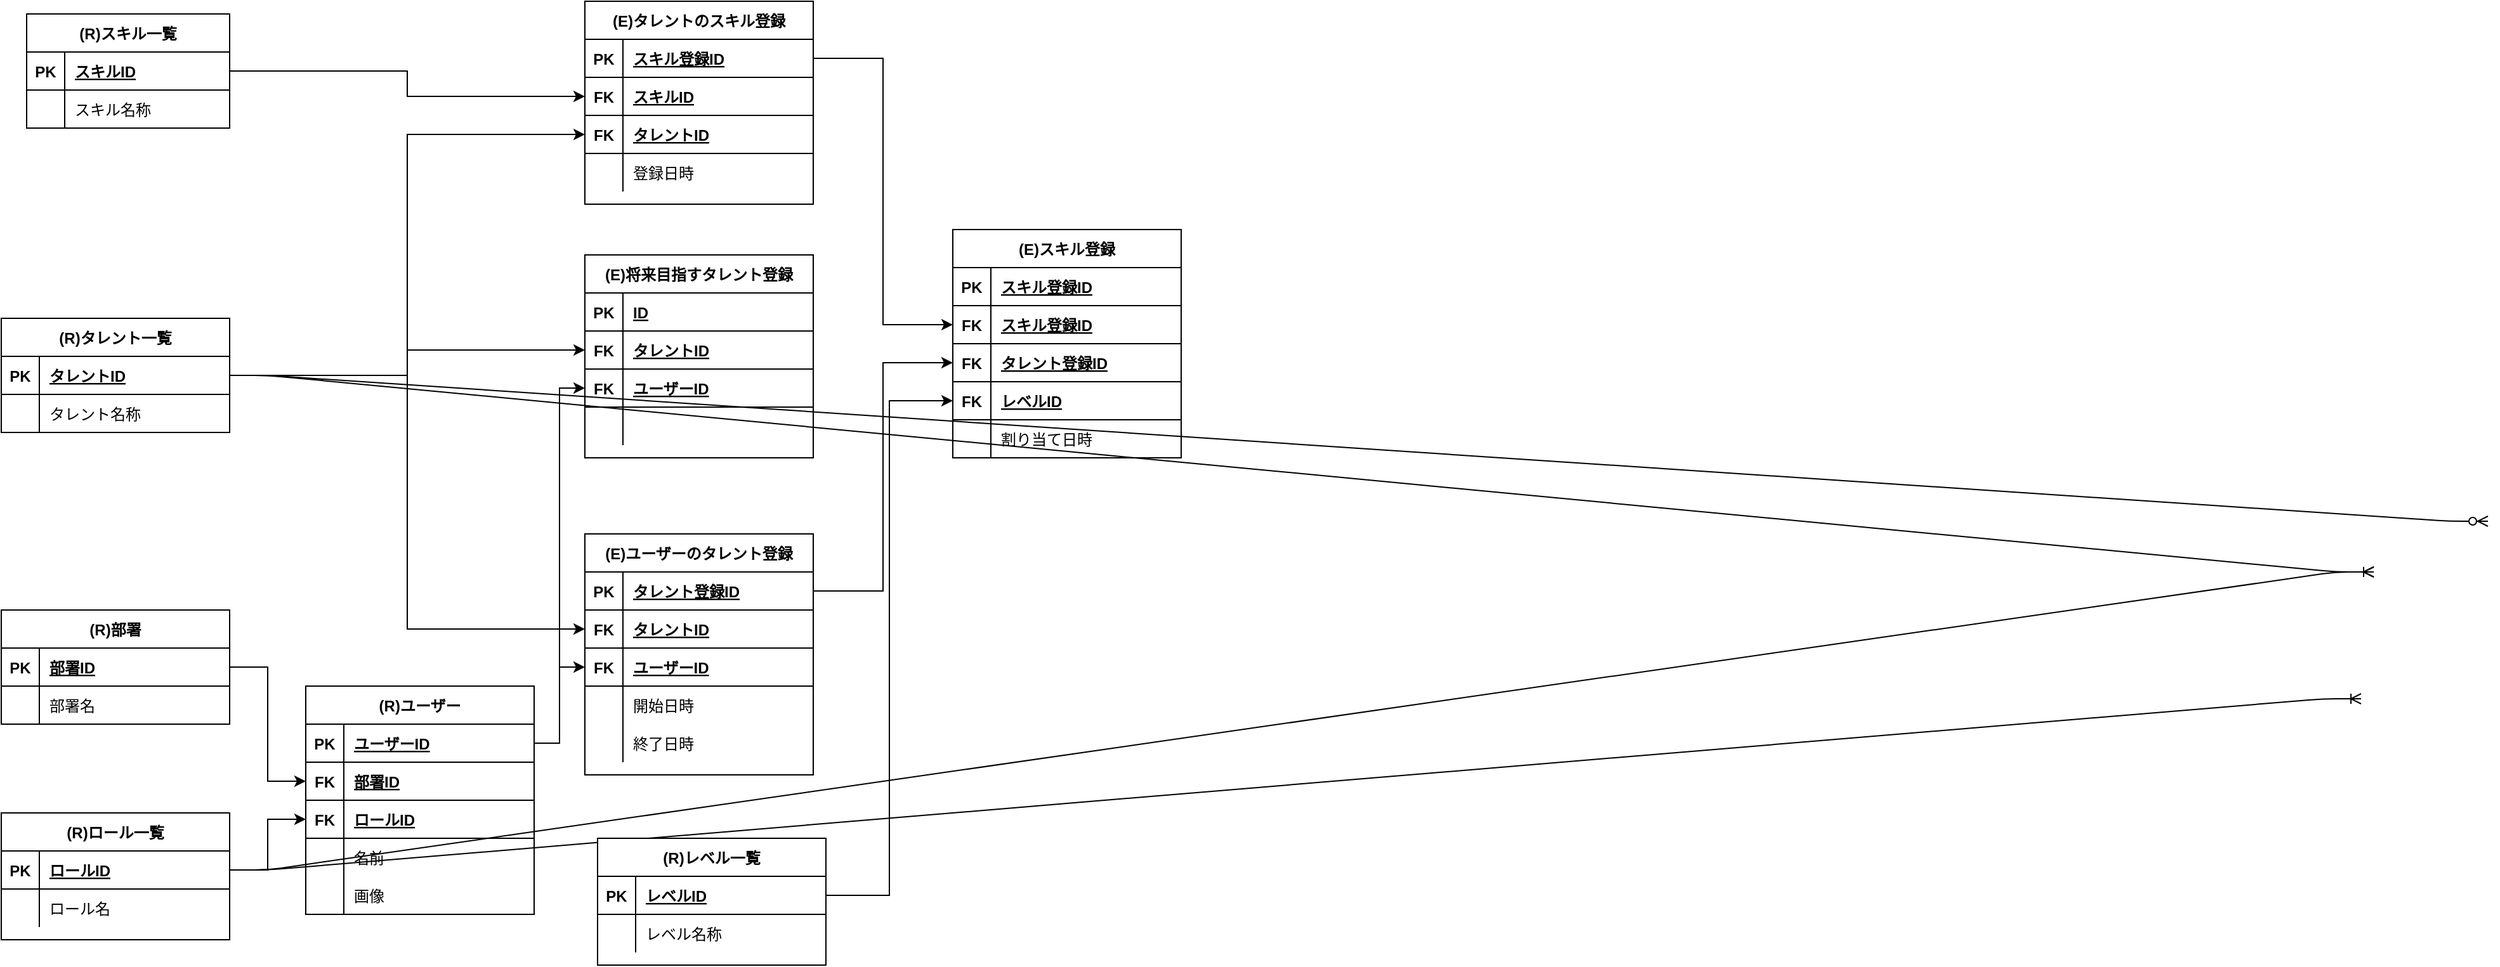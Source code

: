<mxfile version="13.7.9" type="github">
  <diagram id="JPElbBWOqCpzy2jqANNV" name="Page-1">
    <mxGraphModel dx="2701" dy="1485" grid="1" gridSize="10" guides="1" tooltips="1" connect="1" arrows="1" fold="1" page="1" pageScale="1" pageWidth="827" pageHeight="1169" math="0" shadow="0">
      <root>
        <mxCell id="0" />
        <mxCell id="1" parent="0" />
        <mxCell id="53TkpjcJYswqjHcz694U-88" value="" style="edgeStyle=entityRelationEdgeStyle;fontSize=12;html=1;endArrow=ERzeroToMany;endFill=1;exitX=1;exitY=0.5;exitDx=0;exitDy=0;entryX=0;entryY=0.5;entryDx=0;entryDy=0;" edge="1" parent="1" source="53TkpjcJYswqjHcz694U-28" target="53TkpjcJYswqjHcz694U-18">
          <mxGeometry width="100" height="100" relative="1" as="geometry">
            <mxPoint x="100" y="780" as="sourcePoint" />
            <mxPoint x="460" y="540" as="targetPoint" />
          </mxGeometry>
        </mxCell>
        <mxCell id="53TkpjcJYswqjHcz694U-90" value="" style="edgeStyle=entityRelationEdgeStyle;fontSize=12;html=1;endArrow=ERoneToMany;exitX=1;exitY=0.5;exitDx=0;exitDy=0;entryX=0;entryY=0.5;entryDx=0;entryDy=0;" edge="1" parent="1" source="53TkpjcJYswqjHcz694U-67" target="53TkpjcJYswqjHcz694U-21">
          <mxGeometry width="100" height="100" relative="1" as="geometry">
            <mxPoint x="260" y="780" as="sourcePoint" />
            <mxPoint x="360" y="680" as="targetPoint" />
          </mxGeometry>
        </mxCell>
        <mxCell id="53TkpjcJYswqjHcz694U-164" value="" style="edgeStyle=entityRelationEdgeStyle;fontSize=12;html=1;endArrow=ERoneToMany;exitX=1;exitY=0.5;exitDx=0;exitDy=0;entryX=0;entryY=0.5;entryDx=0;entryDy=0;" edge="1" parent="1" source="53TkpjcJYswqjHcz694U-28" target="53TkpjcJYswqjHcz694U-151">
          <mxGeometry width="100" height="100" relative="1" as="geometry">
            <mxPoint x="270" y="680" as="sourcePoint" />
            <mxPoint x="370" y="580" as="targetPoint" />
          </mxGeometry>
        </mxCell>
        <mxCell id="53TkpjcJYswqjHcz694U-169" value="" style="edgeStyle=entityRelationEdgeStyle;fontSize=12;html=1;endArrow=ERoneToMany;exitX=1;exitY=0.5;exitDx=0;exitDy=0;entryX=0;entryY=0.5;entryDx=0;entryDy=0;" edge="1" parent="1" source="53TkpjcJYswqjHcz694U-67" target="53TkpjcJYswqjHcz694U-157">
          <mxGeometry width="100" height="100" relative="1" as="geometry">
            <mxPoint x="270" y="680" as="sourcePoint" />
            <mxPoint x="370" y="580" as="targetPoint" />
          </mxGeometry>
        </mxCell>
        <mxCell id="53TkpjcJYswqjHcz694U-270" style="edgeStyle=orthogonalEdgeStyle;rounded=0;orthogonalLoop=1;jettySize=auto;html=1;exitX=1;exitY=0.5;exitDx=0;exitDy=0;entryX=0;entryY=0.5;entryDx=0;entryDy=0;" edge="1" parent="1" source="53TkpjcJYswqjHcz694U-108" target="53TkpjcJYswqjHcz694U-196">
          <mxGeometry relative="1" as="geometry" />
        </mxCell>
        <mxCell id="53TkpjcJYswqjHcz694U-271" style="edgeStyle=orthogonalEdgeStyle;rounded=0;orthogonalLoop=1;jettySize=auto;html=1;exitX=1;exitY=0.5;exitDx=0;exitDy=0;entryX=0;entryY=0.5;entryDx=0;entryDy=0;" edge="1" parent="1" source="53TkpjcJYswqjHcz694U-67" target="53TkpjcJYswqjHcz694U-267">
          <mxGeometry relative="1" as="geometry" />
        </mxCell>
        <mxCell id="53TkpjcJYswqjHcz694U-291" style="edgeStyle=orthogonalEdgeStyle;rounded=0;orthogonalLoop=1;jettySize=auto;html=1;exitX=1;exitY=0.5;exitDx=0;exitDy=0;entryX=0;entryY=0.5;entryDx=0;entryDy=0;" edge="1" parent="1" source="53TkpjcJYswqjHcz694U-28" target="53TkpjcJYswqjHcz694U-285">
          <mxGeometry relative="1" as="geometry" />
        </mxCell>
        <mxCell id="53TkpjcJYswqjHcz694U-293" style="edgeStyle=orthogonalEdgeStyle;rounded=0;orthogonalLoop=1;jettySize=auto;html=1;exitX=1;exitY=0.5;exitDx=0;exitDy=0;entryX=0;entryY=0.5;entryDx=0;entryDy=0;" edge="1" parent="1" source="53TkpjcJYswqjHcz694U-15" target="53TkpjcJYswqjHcz694U-288">
          <mxGeometry relative="1" as="geometry" />
        </mxCell>
        <mxCell id="53TkpjcJYswqjHcz694U-294" style="edgeStyle=orthogonalEdgeStyle;rounded=0;orthogonalLoop=1;jettySize=auto;html=1;exitX=1;exitY=0.5;exitDx=0;exitDy=0;entryX=0;entryY=0.5;entryDx=0;entryDy=0;" edge="1" parent="1" source="53TkpjcJYswqjHcz694U-273" target="53TkpjcJYswqjHcz694U-262">
          <mxGeometry relative="1" as="geometry" />
        </mxCell>
        <mxCell id="53TkpjcJYswqjHcz694U-315" style="edgeStyle=orthogonalEdgeStyle;rounded=0;orthogonalLoop=1;jettySize=auto;html=1;exitX=1;exitY=0.5;exitDx=0;exitDy=0;" edge="1" parent="1" source="53TkpjcJYswqjHcz694U-41" target="53TkpjcJYswqjHcz694U-309">
          <mxGeometry relative="1" as="geometry" />
        </mxCell>
        <mxCell id="53TkpjcJYswqjHcz694U-316" style="edgeStyle=orthogonalEdgeStyle;rounded=0;orthogonalLoop=1;jettySize=auto;html=1;exitX=1;exitY=0.5;exitDx=0;exitDy=0;entryX=0;entryY=0.5;entryDx=0;entryDy=0;" edge="1" parent="1" source="53TkpjcJYswqjHcz694U-28" target="53TkpjcJYswqjHcz694U-312">
          <mxGeometry relative="1" as="geometry" />
        </mxCell>
        <mxCell id="53TkpjcJYswqjHcz694U-317" style="edgeStyle=orthogonalEdgeStyle;rounded=0;orthogonalLoop=1;jettySize=auto;html=1;exitX=1;exitY=0.5;exitDx=0;exitDy=0;entryX=0;entryY=0.5;entryDx=0;entryDy=0;" edge="1" parent="1" source="53TkpjcJYswqjHcz694U-297" target="53TkpjcJYswqjHcz694U-259">
          <mxGeometry relative="1" as="geometry" />
        </mxCell>
        <mxCell id="53TkpjcJYswqjHcz694U-321" style="edgeStyle=orthogonalEdgeStyle;rounded=0;orthogonalLoop=1;jettySize=auto;html=1;exitX=1;exitY=0.5;exitDx=0;exitDy=0;entryX=0;entryY=0.5;entryDx=0;entryDy=0;" edge="1" parent="1" source="53TkpjcJYswqjHcz694U-94" target="53TkpjcJYswqjHcz694U-318">
          <mxGeometry relative="1" as="geometry" />
        </mxCell>
        <mxCell id="53TkpjcJYswqjHcz694U-325" style="edgeStyle=orthogonalEdgeStyle;rounded=0;orthogonalLoop=1;jettySize=auto;html=1;exitX=1;exitY=0.5;exitDx=0;exitDy=0;entryX=0;entryY=0.5;entryDx=0;entryDy=0;" edge="1" parent="1" source="53TkpjcJYswqjHcz694U-28" target="53TkpjcJYswqjHcz694U-148">
          <mxGeometry relative="1" as="geometry" />
        </mxCell>
        <mxCell id="53TkpjcJYswqjHcz694U-326" style="edgeStyle=orthogonalEdgeStyle;rounded=0;orthogonalLoop=1;jettySize=auto;html=1;exitX=1;exitY=0.5;exitDx=0;exitDy=0;" edge="1" parent="1" source="53TkpjcJYswqjHcz694U-15" target="53TkpjcJYswqjHcz694U-322">
          <mxGeometry relative="1" as="geometry" />
        </mxCell>
        <mxCell id="53TkpjcJYswqjHcz694U-107" value="(R)部署" style="shape=table;startSize=30;container=1;collapsible=1;childLayout=tableLayout;fixedRows=1;rowLines=0;fontStyle=1;align=center;resizeLast=1;" vertex="1" parent="1">
          <mxGeometry x="-1500" y="610" width="180" height="90" as="geometry" />
        </mxCell>
        <mxCell id="53TkpjcJYswqjHcz694U-108" value="" style="shape=partialRectangle;collapsible=0;dropTarget=0;pointerEvents=0;fillColor=none;top=0;left=0;bottom=1;right=0;points=[[0,0.5],[1,0.5]];portConstraint=eastwest;" vertex="1" parent="53TkpjcJYswqjHcz694U-107">
          <mxGeometry y="30" width="180" height="30" as="geometry" />
        </mxCell>
        <mxCell id="53TkpjcJYswqjHcz694U-109" value="PK" style="shape=partialRectangle;connectable=0;fillColor=none;top=0;left=0;bottom=0;right=0;fontStyle=1;overflow=hidden;" vertex="1" parent="53TkpjcJYswqjHcz694U-108">
          <mxGeometry width="30" height="30" as="geometry" />
        </mxCell>
        <mxCell id="53TkpjcJYswqjHcz694U-110" value="部署ID" style="shape=partialRectangle;connectable=0;fillColor=none;top=0;left=0;bottom=0;right=0;align=left;spacingLeft=6;fontStyle=5;overflow=hidden;" vertex="1" parent="53TkpjcJYswqjHcz694U-108">
          <mxGeometry x="30" width="150" height="30" as="geometry" />
        </mxCell>
        <mxCell id="53TkpjcJYswqjHcz694U-111" value="" style="shape=partialRectangle;collapsible=0;dropTarget=0;pointerEvents=0;fillColor=none;top=0;left=0;bottom=0;right=0;points=[[0,0.5],[1,0.5]];portConstraint=eastwest;" vertex="1" parent="53TkpjcJYswqjHcz694U-107">
          <mxGeometry y="60" width="180" height="30" as="geometry" />
        </mxCell>
        <mxCell id="53TkpjcJYswqjHcz694U-112" value="" style="shape=partialRectangle;connectable=0;fillColor=none;top=0;left=0;bottom=0;right=0;editable=1;overflow=hidden;" vertex="1" parent="53TkpjcJYswqjHcz694U-111">
          <mxGeometry width="30" height="30" as="geometry" />
        </mxCell>
        <mxCell id="53TkpjcJYswqjHcz694U-113" value="部署名" style="shape=partialRectangle;connectable=0;fillColor=none;top=0;left=0;bottom=0;right=0;align=left;spacingLeft=6;overflow=hidden;" vertex="1" parent="53TkpjcJYswqjHcz694U-111">
          <mxGeometry x="30" width="150" height="30" as="geometry" />
        </mxCell>
        <mxCell id="53TkpjcJYswqjHcz694U-66" value="(R)ロール一覧" style="shape=table;startSize=30;container=1;collapsible=1;childLayout=tableLayout;fixedRows=1;rowLines=0;fontStyle=1;align=center;resizeLast=1;" vertex="1" parent="1">
          <mxGeometry x="-1500" y="770" width="180" height="100" as="geometry" />
        </mxCell>
        <mxCell id="53TkpjcJYswqjHcz694U-67" value="" style="shape=partialRectangle;collapsible=0;dropTarget=0;pointerEvents=0;fillColor=none;top=0;left=0;bottom=1;right=0;points=[[0,0.5],[1,0.5]];portConstraint=eastwest;" vertex="1" parent="53TkpjcJYswqjHcz694U-66">
          <mxGeometry y="30" width="180" height="30" as="geometry" />
        </mxCell>
        <mxCell id="53TkpjcJYswqjHcz694U-68" value="PK" style="shape=partialRectangle;connectable=0;fillColor=none;top=0;left=0;bottom=0;right=0;fontStyle=1;overflow=hidden;" vertex="1" parent="53TkpjcJYswqjHcz694U-67">
          <mxGeometry width="30" height="30" as="geometry" />
        </mxCell>
        <mxCell id="53TkpjcJYswqjHcz694U-69" value="ロールID" style="shape=partialRectangle;connectable=0;fillColor=none;top=0;left=0;bottom=0;right=0;align=left;spacingLeft=6;fontStyle=5;overflow=hidden;" vertex="1" parent="53TkpjcJYswqjHcz694U-67">
          <mxGeometry x="30" width="150" height="30" as="geometry" />
        </mxCell>
        <mxCell id="53TkpjcJYswqjHcz694U-70" value="" style="shape=partialRectangle;collapsible=0;dropTarget=0;pointerEvents=0;fillColor=none;top=0;left=0;bottom=0;right=0;points=[[0,0.5],[1,0.5]];portConstraint=eastwest;" vertex="1" parent="53TkpjcJYswqjHcz694U-66">
          <mxGeometry y="60" width="180" height="30" as="geometry" />
        </mxCell>
        <mxCell id="53TkpjcJYswqjHcz694U-71" value="" style="shape=partialRectangle;connectable=0;fillColor=none;top=0;left=0;bottom=0;right=0;editable=1;overflow=hidden;" vertex="1" parent="53TkpjcJYswqjHcz694U-70">
          <mxGeometry width="30" height="30" as="geometry" />
        </mxCell>
        <mxCell id="53TkpjcJYswqjHcz694U-72" value="ロール名" style="shape=partialRectangle;connectable=0;fillColor=none;top=0;left=0;bottom=0;right=0;align=left;spacingLeft=6;overflow=hidden;" vertex="1" parent="53TkpjcJYswqjHcz694U-70">
          <mxGeometry x="30" width="150" height="30" as="geometry" />
        </mxCell>
        <mxCell id="53TkpjcJYswqjHcz694U-14" value="(R)ユーザー" style="shape=table;startSize=30;container=1;collapsible=1;childLayout=tableLayout;fixedRows=1;rowLines=0;fontStyle=1;align=center;resizeLast=1;" vertex="1" parent="1">
          <mxGeometry x="-1260" y="670" width="180" height="180" as="geometry">
            <mxRectangle x="250" y="590" width="60" height="30" as="alternateBounds" />
          </mxGeometry>
        </mxCell>
        <mxCell id="53TkpjcJYswqjHcz694U-15" value="" style="shape=partialRectangle;collapsible=0;dropTarget=0;pointerEvents=0;fillColor=none;top=0;left=0;bottom=1;right=0;points=[[0,0.5],[1,0.5]];portConstraint=eastwest;" vertex="1" parent="53TkpjcJYswqjHcz694U-14">
          <mxGeometry y="30" width="180" height="30" as="geometry" />
        </mxCell>
        <mxCell id="53TkpjcJYswqjHcz694U-16" value="PK" style="shape=partialRectangle;connectable=0;fillColor=none;top=0;left=0;bottom=0;right=0;fontStyle=1;overflow=hidden;" vertex="1" parent="53TkpjcJYswqjHcz694U-15">
          <mxGeometry width="30" height="30" as="geometry" />
        </mxCell>
        <mxCell id="53TkpjcJYswqjHcz694U-17" value="ユーザーID" style="shape=partialRectangle;connectable=0;fillColor=none;top=0;left=0;bottom=0;right=0;align=left;spacingLeft=6;fontStyle=5;overflow=hidden;" vertex="1" parent="53TkpjcJYswqjHcz694U-15">
          <mxGeometry x="30" width="150" height="30" as="geometry" />
        </mxCell>
        <mxCell id="53TkpjcJYswqjHcz694U-196" value="" style="shape=partialRectangle;collapsible=0;dropTarget=0;pointerEvents=0;fillColor=none;top=0;left=0;bottom=1;right=0;points=[[0,0.5],[1,0.5]];portConstraint=eastwest;" vertex="1" parent="53TkpjcJYswqjHcz694U-14">
          <mxGeometry y="60" width="180" height="30" as="geometry" />
        </mxCell>
        <mxCell id="53TkpjcJYswqjHcz694U-197" value="FK" style="shape=partialRectangle;connectable=0;fillColor=none;top=0;left=0;bottom=0;right=0;fontStyle=1;overflow=hidden;" vertex="1" parent="53TkpjcJYswqjHcz694U-196">
          <mxGeometry width="30" height="30" as="geometry" />
        </mxCell>
        <mxCell id="53TkpjcJYswqjHcz694U-198" value="部署ID" style="shape=partialRectangle;connectable=0;fillColor=none;top=0;left=0;bottom=0;right=0;align=left;spacingLeft=6;fontStyle=5;overflow=hidden;" vertex="1" parent="53TkpjcJYswqjHcz694U-196">
          <mxGeometry x="30" width="150" height="30" as="geometry" />
        </mxCell>
        <mxCell id="53TkpjcJYswqjHcz694U-267" value="" style="shape=partialRectangle;collapsible=0;dropTarget=0;pointerEvents=0;fillColor=none;top=0;left=0;bottom=1;right=0;points=[[0,0.5],[1,0.5]];portConstraint=eastwest;" vertex="1" parent="53TkpjcJYswqjHcz694U-14">
          <mxGeometry y="90" width="180" height="30" as="geometry" />
        </mxCell>
        <mxCell id="53TkpjcJYswqjHcz694U-268" value="FK" style="shape=partialRectangle;connectable=0;fillColor=none;top=0;left=0;bottom=0;right=0;fontStyle=1;overflow=hidden;" vertex="1" parent="53TkpjcJYswqjHcz694U-267">
          <mxGeometry width="30" height="30" as="geometry" />
        </mxCell>
        <mxCell id="53TkpjcJYswqjHcz694U-269" value="ロールID" style="shape=partialRectangle;connectable=0;fillColor=none;top=0;left=0;bottom=0;right=0;align=left;spacingLeft=6;fontStyle=5;overflow=hidden;" vertex="1" parent="53TkpjcJYswqjHcz694U-267">
          <mxGeometry x="30" width="150" height="30" as="geometry" />
        </mxCell>
        <mxCell id="53TkpjcJYswqjHcz694U-132" style="shape=partialRectangle;collapsible=0;dropTarget=0;pointerEvents=0;fillColor=none;top=0;left=0;bottom=0;right=0;points=[[0,0.5],[1,0.5]];portConstraint=eastwest;" vertex="1" parent="53TkpjcJYswqjHcz694U-14">
          <mxGeometry y="120" width="180" height="30" as="geometry" />
        </mxCell>
        <mxCell id="53TkpjcJYswqjHcz694U-133" style="shape=partialRectangle;connectable=0;fillColor=none;top=0;left=0;bottom=0;right=0;editable=1;overflow=hidden;" vertex="1" parent="53TkpjcJYswqjHcz694U-132">
          <mxGeometry width="30" height="30" as="geometry" />
        </mxCell>
        <mxCell id="53TkpjcJYswqjHcz694U-134" value="名前" style="shape=partialRectangle;connectable=0;fillColor=none;top=0;left=0;bottom=0;right=0;align=left;spacingLeft=6;overflow=hidden;" vertex="1" parent="53TkpjcJYswqjHcz694U-132">
          <mxGeometry x="30" width="150" height="30" as="geometry" />
        </mxCell>
        <mxCell id="53TkpjcJYswqjHcz694U-176" style="shape=partialRectangle;collapsible=0;dropTarget=0;pointerEvents=0;fillColor=none;top=0;left=0;bottom=0;right=0;points=[[0,0.5],[1,0.5]];portConstraint=eastwest;" vertex="1" parent="53TkpjcJYswqjHcz694U-14">
          <mxGeometry y="150" width="180" height="30" as="geometry" />
        </mxCell>
        <mxCell id="53TkpjcJYswqjHcz694U-177" style="shape=partialRectangle;connectable=0;fillColor=none;top=0;left=0;bottom=0;right=0;editable=1;overflow=hidden;" vertex="1" parent="53TkpjcJYswqjHcz694U-176">
          <mxGeometry width="30" height="30" as="geometry" />
        </mxCell>
        <mxCell id="53TkpjcJYswqjHcz694U-178" value="画像" style="shape=partialRectangle;connectable=0;fillColor=none;top=0;left=0;bottom=0;right=0;align=left;spacingLeft=6;overflow=hidden;" vertex="1" parent="53TkpjcJYswqjHcz694U-176">
          <mxGeometry x="30" width="150" height="30" as="geometry" />
        </mxCell>
        <mxCell id="53TkpjcJYswqjHcz694U-135" value="(E)将来目指すタレント登録" style="shape=table;startSize=30;container=1;collapsible=1;childLayout=tableLayout;fixedRows=1;rowLines=0;fontStyle=1;align=center;resizeLast=1;" vertex="1" parent="1">
          <mxGeometry x="-1040" y="330" width="180" height="160" as="geometry" />
        </mxCell>
        <mxCell id="53TkpjcJYswqjHcz694U-136" value="" style="shape=partialRectangle;collapsible=0;dropTarget=0;pointerEvents=0;fillColor=none;top=0;left=0;bottom=1;right=0;points=[[0,0.5],[1,0.5]];portConstraint=eastwest;" vertex="1" parent="53TkpjcJYswqjHcz694U-135">
          <mxGeometry y="30" width="180" height="30" as="geometry" />
        </mxCell>
        <mxCell id="53TkpjcJYswqjHcz694U-137" value="PK" style="shape=partialRectangle;connectable=0;fillColor=none;top=0;left=0;bottom=0;right=0;fontStyle=1;overflow=hidden;" vertex="1" parent="53TkpjcJYswqjHcz694U-136">
          <mxGeometry width="30" height="30" as="geometry" />
        </mxCell>
        <mxCell id="53TkpjcJYswqjHcz694U-138" value="ID" style="shape=partialRectangle;connectable=0;fillColor=none;top=0;left=0;bottom=0;right=0;align=left;spacingLeft=6;fontStyle=5;overflow=hidden;" vertex="1" parent="53TkpjcJYswqjHcz694U-136">
          <mxGeometry x="30" width="150" height="30" as="geometry" />
        </mxCell>
        <mxCell id="53TkpjcJYswqjHcz694U-148" value="" style="shape=partialRectangle;collapsible=0;dropTarget=0;pointerEvents=0;fillColor=none;top=0;left=0;bottom=1;right=0;points=[[0,0.5],[1,0.5]];portConstraint=eastwest;" vertex="1" parent="53TkpjcJYswqjHcz694U-135">
          <mxGeometry y="60" width="180" height="30" as="geometry" />
        </mxCell>
        <mxCell id="53TkpjcJYswqjHcz694U-149" value="FK" style="shape=partialRectangle;connectable=0;fillColor=none;top=0;left=0;bottom=0;right=0;fontStyle=1;overflow=hidden;" vertex="1" parent="53TkpjcJYswqjHcz694U-148">
          <mxGeometry width="30" height="30" as="geometry" />
        </mxCell>
        <mxCell id="53TkpjcJYswqjHcz694U-150" value="タレントID" style="shape=partialRectangle;connectable=0;fillColor=none;top=0;left=0;bottom=0;right=0;align=left;spacingLeft=6;fontStyle=5;overflow=hidden;" vertex="1" parent="53TkpjcJYswqjHcz694U-148">
          <mxGeometry x="30" width="150" height="30" as="geometry" />
        </mxCell>
        <mxCell id="53TkpjcJYswqjHcz694U-322" value="" style="shape=partialRectangle;collapsible=0;dropTarget=0;pointerEvents=0;fillColor=none;top=0;left=0;bottom=1;right=0;points=[[0,0.5],[1,0.5]];portConstraint=eastwest;" vertex="1" parent="53TkpjcJYswqjHcz694U-135">
          <mxGeometry y="90" width="180" height="30" as="geometry" />
        </mxCell>
        <mxCell id="53TkpjcJYswqjHcz694U-323" value="FK" style="shape=partialRectangle;connectable=0;fillColor=none;top=0;left=0;bottom=0;right=0;fontStyle=1;overflow=hidden;" vertex="1" parent="53TkpjcJYswqjHcz694U-322">
          <mxGeometry width="30" height="30" as="geometry" />
        </mxCell>
        <mxCell id="53TkpjcJYswqjHcz694U-324" value="ユーザーID" style="shape=partialRectangle;connectable=0;fillColor=none;top=0;left=0;bottom=0;right=0;align=left;spacingLeft=6;fontStyle=5;overflow=hidden;" vertex="1" parent="53TkpjcJYswqjHcz694U-322">
          <mxGeometry x="30" width="150" height="30" as="geometry" />
        </mxCell>
        <mxCell id="53TkpjcJYswqjHcz694U-139" value="" style="shape=partialRectangle;collapsible=0;dropTarget=0;pointerEvents=0;fillColor=none;top=0;left=0;bottom=0;right=0;points=[[0,0.5],[1,0.5]];portConstraint=eastwest;" vertex="1" parent="53TkpjcJYswqjHcz694U-135">
          <mxGeometry y="120" width="180" height="30" as="geometry" />
        </mxCell>
        <mxCell id="53TkpjcJYswqjHcz694U-140" value="" style="shape=partialRectangle;connectable=0;fillColor=none;top=0;left=0;bottom=0;right=0;editable=1;overflow=hidden;" vertex="1" parent="53TkpjcJYswqjHcz694U-139">
          <mxGeometry width="30" height="30" as="geometry" />
        </mxCell>
        <mxCell id="53TkpjcJYswqjHcz694U-141" value="" style="shape=partialRectangle;connectable=0;fillColor=none;top=0;left=0;bottom=0;right=0;align=left;spacingLeft=6;overflow=hidden;" vertex="1" parent="53TkpjcJYswqjHcz694U-139">
          <mxGeometry x="30" width="150" height="30" as="geometry" />
        </mxCell>
        <mxCell id="53TkpjcJYswqjHcz694U-272" value="(E)ユーザーのタレント登録" style="shape=table;startSize=30;container=1;collapsible=1;childLayout=tableLayout;fixedRows=1;rowLines=0;fontStyle=1;align=center;resizeLast=1;" vertex="1" parent="1">
          <mxGeometry x="-1040" y="550" width="180" height="190" as="geometry" />
        </mxCell>
        <mxCell id="53TkpjcJYswqjHcz694U-273" value="" style="shape=partialRectangle;collapsible=0;dropTarget=0;pointerEvents=0;fillColor=none;top=0;left=0;bottom=1;right=0;points=[[0,0.5],[1,0.5]];portConstraint=eastwest;" vertex="1" parent="53TkpjcJYswqjHcz694U-272">
          <mxGeometry y="30" width="180" height="30" as="geometry" />
        </mxCell>
        <mxCell id="53TkpjcJYswqjHcz694U-274" value="PK" style="shape=partialRectangle;connectable=0;fillColor=none;top=0;left=0;bottom=0;right=0;fontStyle=1;overflow=hidden;" vertex="1" parent="53TkpjcJYswqjHcz694U-273">
          <mxGeometry width="30" height="30" as="geometry" />
        </mxCell>
        <mxCell id="53TkpjcJYswqjHcz694U-275" value="タレント登録ID" style="shape=partialRectangle;connectable=0;fillColor=none;top=0;left=0;bottom=0;right=0;align=left;spacingLeft=6;fontStyle=5;overflow=hidden;" vertex="1" parent="53TkpjcJYswqjHcz694U-273">
          <mxGeometry x="30" width="150" height="30" as="geometry" />
        </mxCell>
        <mxCell id="53TkpjcJYswqjHcz694U-285" value="" style="shape=partialRectangle;collapsible=0;dropTarget=0;pointerEvents=0;fillColor=none;top=0;left=0;bottom=1;right=0;points=[[0,0.5],[1,0.5]];portConstraint=eastwest;" vertex="1" parent="53TkpjcJYswqjHcz694U-272">
          <mxGeometry y="60" width="180" height="30" as="geometry" />
        </mxCell>
        <mxCell id="53TkpjcJYswqjHcz694U-286" value="FK" style="shape=partialRectangle;connectable=0;fillColor=none;top=0;left=0;bottom=0;right=0;fontStyle=1;overflow=hidden;" vertex="1" parent="53TkpjcJYswqjHcz694U-285">
          <mxGeometry width="30" height="30" as="geometry" />
        </mxCell>
        <mxCell id="53TkpjcJYswqjHcz694U-287" value="タレントID" style="shape=partialRectangle;connectable=0;fillColor=none;top=0;left=0;bottom=0;right=0;align=left;spacingLeft=6;fontStyle=5;overflow=hidden;" vertex="1" parent="53TkpjcJYswqjHcz694U-285">
          <mxGeometry x="30" width="150" height="30" as="geometry" />
        </mxCell>
        <mxCell id="53TkpjcJYswqjHcz694U-288" value="" style="shape=partialRectangle;collapsible=0;dropTarget=0;pointerEvents=0;fillColor=none;top=0;left=0;bottom=1;right=0;points=[[0,0.5],[1,0.5]];portConstraint=eastwest;" vertex="1" parent="53TkpjcJYswqjHcz694U-272">
          <mxGeometry y="90" width="180" height="30" as="geometry" />
        </mxCell>
        <mxCell id="53TkpjcJYswqjHcz694U-289" value="FK" style="shape=partialRectangle;connectable=0;fillColor=none;top=0;left=0;bottom=0;right=0;fontStyle=1;overflow=hidden;" vertex="1" parent="53TkpjcJYswqjHcz694U-288">
          <mxGeometry width="30" height="30" as="geometry" />
        </mxCell>
        <mxCell id="53TkpjcJYswqjHcz694U-290" value="ユーザーID" style="shape=partialRectangle;connectable=0;fillColor=none;top=0;left=0;bottom=0;right=0;align=left;spacingLeft=6;fontStyle=5;overflow=hidden;" vertex="1" parent="53TkpjcJYswqjHcz694U-288">
          <mxGeometry x="30" width="150" height="30" as="geometry" />
        </mxCell>
        <mxCell id="53TkpjcJYswqjHcz694U-279" value="" style="shape=partialRectangle;collapsible=0;dropTarget=0;pointerEvents=0;fillColor=none;top=0;left=0;bottom=0;right=0;points=[[0,0.5],[1,0.5]];portConstraint=eastwest;" vertex="1" parent="53TkpjcJYswqjHcz694U-272">
          <mxGeometry y="120" width="180" height="30" as="geometry" />
        </mxCell>
        <mxCell id="53TkpjcJYswqjHcz694U-280" value="" style="shape=partialRectangle;connectable=0;fillColor=none;top=0;left=0;bottom=0;right=0;editable=1;overflow=hidden;" vertex="1" parent="53TkpjcJYswqjHcz694U-279">
          <mxGeometry width="30" height="30" as="geometry" />
        </mxCell>
        <mxCell id="53TkpjcJYswqjHcz694U-281" value="開始日時" style="shape=partialRectangle;connectable=0;fillColor=none;top=0;left=0;bottom=0;right=0;align=left;spacingLeft=6;overflow=hidden;" vertex="1" parent="53TkpjcJYswqjHcz694U-279">
          <mxGeometry x="30" width="150" height="30" as="geometry" />
        </mxCell>
        <mxCell id="53TkpjcJYswqjHcz694U-282" value="" style="shape=partialRectangle;collapsible=0;dropTarget=0;pointerEvents=0;fillColor=none;top=0;left=0;bottom=0;right=0;points=[[0,0.5],[1,0.5]];portConstraint=eastwest;" vertex="1" parent="53TkpjcJYswqjHcz694U-272">
          <mxGeometry y="150" width="180" height="30" as="geometry" />
        </mxCell>
        <mxCell id="53TkpjcJYswqjHcz694U-283" value="" style="shape=partialRectangle;connectable=0;fillColor=none;top=0;left=0;bottom=0;right=0;editable=1;overflow=hidden;" vertex="1" parent="53TkpjcJYswqjHcz694U-282">
          <mxGeometry width="30" height="30" as="geometry" />
        </mxCell>
        <mxCell id="53TkpjcJYswqjHcz694U-284" value="終了日時" style="shape=partialRectangle;connectable=0;fillColor=none;top=0;left=0;bottom=0;right=0;align=left;spacingLeft=6;overflow=hidden;" vertex="1" parent="53TkpjcJYswqjHcz694U-282">
          <mxGeometry x="30" width="150" height="30" as="geometry" />
        </mxCell>
        <mxCell id="53TkpjcJYswqjHcz694U-27" value="(R)タレント一覧" style="shape=table;startSize=30;container=1;collapsible=1;childLayout=tableLayout;fixedRows=1;rowLines=0;fontStyle=1;align=center;resizeLast=1;" vertex="1" parent="1">
          <mxGeometry x="-1500" y="380" width="180" height="90" as="geometry" />
        </mxCell>
        <mxCell id="53TkpjcJYswqjHcz694U-28" value="" style="shape=partialRectangle;collapsible=0;dropTarget=0;pointerEvents=0;fillColor=none;top=0;left=0;bottom=1;right=0;points=[[0,0.5],[1,0.5]];portConstraint=eastwest;" vertex="1" parent="53TkpjcJYswqjHcz694U-27">
          <mxGeometry y="30" width="180" height="30" as="geometry" />
        </mxCell>
        <mxCell id="53TkpjcJYswqjHcz694U-29" value="PK" style="shape=partialRectangle;connectable=0;fillColor=none;top=0;left=0;bottom=0;right=0;fontStyle=1;overflow=hidden;" vertex="1" parent="53TkpjcJYswqjHcz694U-28">
          <mxGeometry width="30" height="30" as="geometry" />
        </mxCell>
        <mxCell id="53TkpjcJYswqjHcz694U-30" value="タレントID" style="shape=partialRectangle;connectable=0;fillColor=none;top=0;left=0;bottom=0;right=0;align=left;spacingLeft=6;fontStyle=5;overflow=hidden;" vertex="1" parent="53TkpjcJYswqjHcz694U-28">
          <mxGeometry x="30" width="150" height="30" as="geometry" />
        </mxCell>
        <mxCell id="53TkpjcJYswqjHcz694U-31" value="" style="shape=partialRectangle;collapsible=0;dropTarget=0;pointerEvents=0;fillColor=none;top=0;left=0;bottom=0;right=0;points=[[0,0.5],[1,0.5]];portConstraint=eastwest;" vertex="1" parent="53TkpjcJYswqjHcz694U-27">
          <mxGeometry y="60" width="180" height="30" as="geometry" />
        </mxCell>
        <mxCell id="53TkpjcJYswqjHcz694U-32" value="" style="shape=partialRectangle;connectable=0;fillColor=none;top=0;left=0;bottom=0;right=0;editable=1;overflow=hidden;" vertex="1" parent="53TkpjcJYswqjHcz694U-31">
          <mxGeometry width="30" height="30" as="geometry" />
        </mxCell>
        <mxCell id="53TkpjcJYswqjHcz694U-33" value="タレント名称" style="shape=partialRectangle;connectable=0;fillColor=none;top=0;left=0;bottom=0;right=0;align=left;spacingLeft=6;overflow=hidden;" vertex="1" parent="53TkpjcJYswqjHcz694U-31">
          <mxGeometry x="30" width="150" height="30" as="geometry" />
        </mxCell>
        <mxCell id="53TkpjcJYswqjHcz694U-40" value="(R)スキル一覧" style="shape=table;startSize=30;container=1;collapsible=1;childLayout=tableLayout;fixedRows=1;rowLines=0;fontStyle=1;align=center;resizeLast=1;" vertex="1" parent="1">
          <mxGeometry x="-1480" y="140" width="160" height="90" as="geometry" />
        </mxCell>
        <mxCell id="53TkpjcJYswqjHcz694U-41" value="" style="shape=partialRectangle;collapsible=0;dropTarget=0;pointerEvents=0;fillColor=none;top=0;left=0;bottom=1;right=0;points=[[0,0.5],[1,0.5]];portConstraint=eastwest;" vertex="1" parent="53TkpjcJYswqjHcz694U-40">
          <mxGeometry y="30" width="160" height="30" as="geometry" />
        </mxCell>
        <mxCell id="53TkpjcJYswqjHcz694U-42" value="PK" style="shape=partialRectangle;connectable=0;fillColor=none;top=0;left=0;bottom=0;right=0;fontStyle=1;overflow=hidden;" vertex="1" parent="53TkpjcJYswqjHcz694U-41">
          <mxGeometry width="30" height="30" as="geometry" />
        </mxCell>
        <mxCell id="53TkpjcJYswqjHcz694U-43" value="スキルID" style="shape=partialRectangle;connectable=0;fillColor=none;top=0;left=0;bottom=0;right=0;align=left;spacingLeft=6;fontStyle=5;overflow=hidden;" vertex="1" parent="53TkpjcJYswqjHcz694U-41">
          <mxGeometry x="30" width="130" height="30" as="geometry" />
        </mxCell>
        <mxCell id="53TkpjcJYswqjHcz694U-44" value="" style="shape=partialRectangle;collapsible=0;dropTarget=0;pointerEvents=0;fillColor=none;top=0;left=0;bottom=0;right=0;points=[[0,0.5],[1,0.5]];portConstraint=eastwest;" vertex="1" parent="53TkpjcJYswqjHcz694U-40">
          <mxGeometry y="60" width="160" height="30" as="geometry" />
        </mxCell>
        <mxCell id="53TkpjcJYswqjHcz694U-45" value="" style="shape=partialRectangle;connectable=0;fillColor=none;top=0;left=0;bottom=0;right=0;editable=1;overflow=hidden;" vertex="1" parent="53TkpjcJYswqjHcz694U-44">
          <mxGeometry width="30" height="30" as="geometry" />
        </mxCell>
        <mxCell id="53TkpjcJYswqjHcz694U-46" value="スキル名称" style="shape=partialRectangle;connectable=0;fillColor=none;top=0;left=0;bottom=0;right=0;align=left;spacingLeft=6;overflow=hidden;" vertex="1" parent="53TkpjcJYswqjHcz694U-44">
          <mxGeometry x="30" width="130" height="30" as="geometry" />
        </mxCell>
        <mxCell id="53TkpjcJYswqjHcz694U-296" value="(E)タレントのスキル登録" style="shape=table;startSize=30;container=1;collapsible=1;childLayout=tableLayout;fixedRows=1;rowLines=0;fontStyle=1;align=center;resizeLast=1;" vertex="1" parent="1">
          <mxGeometry x="-1040" y="130" width="180" height="160" as="geometry" />
        </mxCell>
        <mxCell id="53TkpjcJYswqjHcz694U-297" value="" style="shape=partialRectangle;collapsible=0;dropTarget=0;pointerEvents=0;fillColor=none;top=0;left=0;bottom=1;right=0;points=[[0,0.5],[1,0.5]];portConstraint=eastwest;" vertex="1" parent="53TkpjcJYswqjHcz694U-296">
          <mxGeometry y="30" width="180" height="30" as="geometry" />
        </mxCell>
        <mxCell id="53TkpjcJYswqjHcz694U-298" value="PK" style="shape=partialRectangle;connectable=0;fillColor=none;top=0;left=0;bottom=0;right=0;fontStyle=1;overflow=hidden;" vertex="1" parent="53TkpjcJYswqjHcz694U-297">
          <mxGeometry width="30" height="30" as="geometry" />
        </mxCell>
        <mxCell id="53TkpjcJYswqjHcz694U-299" value="スキル登録ID" style="shape=partialRectangle;connectable=0;fillColor=none;top=0;left=0;bottom=0;right=0;align=left;spacingLeft=6;fontStyle=5;overflow=hidden;" vertex="1" parent="53TkpjcJYswqjHcz694U-297">
          <mxGeometry x="30" width="150" height="30" as="geometry" />
        </mxCell>
        <mxCell id="53TkpjcJYswqjHcz694U-309" value="" style="shape=partialRectangle;collapsible=0;dropTarget=0;pointerEvents=0;fillColor=none;top=0;left=0;bottom=1;right=0;points=[[0,0.5],[1,0.5]];portConstraint=eastwest;" vertex="1" parent="53TkpjcJYswqjHcz694U-296">
          <mxGeometry y="60" width="180" height="30" as="geometry" />
        </mxCell>
        <mxCell id="53TkpjcJYswqjHcz694U-310" value="FK" style="shape=partialRectangle;connectable=0;fillColor=none;top=0;left=0;bottom=0;right=0;fontStyle=1;overflow=hidden;" vertex="1" parent="53TkpjcJYswqjHcz694U-309">
          <mxGeometry width="30" height="30" as="geometry" />
        </mxCell>
        <mxCell id="53TkpjcJYswqjHcz694U-311" value="スキルID" style="shape=partialRectangle;connectable=0;fillColor=none;top=0;left=0;bottom=0;right=0;align=left;spacingLeft=6;fontStyle=5;overflow=hidden;" vertex="1" parent="53TkpjcJYswqjHcz694U-309">
          <mxGeometry x="30" width="150" height="30" as="geometry" />
        </mxCell>
        <mxCell id="53TkpjcJYswqjHcz694U-312" value="" style="shape=partialRectangle;collapsible=0;dropTarget=0;pointerEvents=0;fillColor=none;top=0;left=0;bottom=1;right=0;points=[[0,0.5],[1,0.5]];portConstraint=eastwest;" vertex="1" parent="53TkpjcJYswqjHcz694U-296">
          <mxGeometry y="90" width="180" height="30" as="geometry" />
        </mxCell>
        <mxCell id="53TkpjcJYswqjHcz694U-313" value="FK" style="shape=partialRectangle;connectable=0;fillColor=none;top=0;left=0;bottom=0;right=0;fontStyle=1;overflow=hidden;" vertex="1" parent="53TkpjcJYswqjHcz694U-312">
          <mxGeometry width="30" height="30" as="geometry" />
        </mxCell>
        <mxCell id="53TkpjcJYswqjHcz694U-314" value="タレントID" style="shape=partialRectangle;connectable=0;fillColor=none;top=0;left=0;bottom=0;right=0;align=left;spacingLeft=6;fontStyle=5;overflow=hidden;" vertex="1" parent="53TkpjcJYswqjHcz694U-312">
          <mxGeometry x="30" width="150" height="30" as="geometry" />
        </mxCell>
        <mxCell id="53TkpjcJYswqjHcz694U-300" value="" style="shape=partialRectangle;collapsible=0;dropTarget=0;pointerEvents=0;fillColor=none;top=0;left=0;bottom=0;right=0;points=[[0,0.5],[1,0.5]];portConstraint=eastwest;" vertex="1" parent="53TkpjcJYswqjHcz694U-296">
          <mxGeometry y="120" width="180" height="30" as="geometry" />
        </mxCell>
        <mxCell id="53TkpjcJYswqjHcz694U-301" value="" style="shape=partialRectangle;connectable=0;fillColor=none;top=0;left=0;bottom=0;right=0;editable=1;overflow=hidden;" vertex="1" parent="53TkpjcJYswqjHcz694U-300">
          <mxGeometry width="30" height="30" as="geometry" />
        </mxCell>
        <mxCell id="53TkpjcJYswqjHcz694U-302" value="登録日時" style="shape=partialRectangle;connectable=0;fillColor=none;top=0;left=0;bottom=0;right=0;align=left;spacingLeft=6;overflow=hidden;" vertex="1" parent="53TkpjcJYswqjHcz694U-300">
          <mxGeometry x="30" width="150" height="30" as="geometry" />
        </mxCell>
        <mxCell id="53TkpjcJYswqjHcz694U-246" value="(E)スキル登録" style="shape=table;startSize=30;container=1;collapsible=1;childLayout=tableLayout;fixedRows=1;rowLines=0;fontStyle=1;align=center;resizeLast=1;" vertex="1" parent="1">
          <mxGeometry x="-750" y="310" width="180" height="180" as="geometry" />
        </mxCell>
        <mxCell id="53TkpjcJYswqjHcz694U-247" value="" style="shape=partialRectangle;collapsible=0;dropTarget=0;pointerEvents=0;fillColor=none;top=0;left=0;bottom=1;right=0;points=[[0,0.5],[1,0.5]];portConstraint=eastwest;" vertex="1" parent="53TkpjcJYswqjHcz694U-246">
          <mxGeometry y="30" width="180" height="30" as="geometry" />
        </mxCell>
        <mxCell id="53TkpjcJYswqjHcz694U-248" value="PK" style="shape=partialRectangle;connectable=0;fillColor=none;top=0;left=0;bottom=0;right=0;fontStyle=1;overflow=hidden;" vertex="1" parent="53TkpjcJYswqjHcz694U-247">
          <mxGeometry width="30" height="30" as="geometry" />
        </mxCell>
        <mxCell id="53TkpjcJYswqjHcz694U-249" value="スキル登録ID" style="shape=partialRectangle;connectable=0;fillColor=none;top=0;left=0;bottom=0;right=0;align=left;spacingLeft=6;fontStyle=5;overflow=hidden;" vertex="1" parent="53TkpjcJYswqjHcz694U-247">
          <mxGeometry x="30" width="150" height="30" as="geometry" />
        </mxCell>
        <mxCell id="53TkpjcJYswqjHcz694U-259" style="shape=partialRectangle;collapsible=0;dropTarget=0;pointerEvents=0;fillColor=none;top=0;left=0;bottom=1;right=0;points=[[0,0.5],[1,0.5]];portConstraint=eastwest;" vertex="1" parent="53TkpjcJYswqjHcz694U-246">
          <mxGeometry y="60" width="180" height="30" as="geometry" />
        </mxCell>
        <mxCell id="53TkpjcJYswqjHcz694U-260" value="FK" style="shape=partialRectangle;connectable=0;fillColor=none;top=0;left=0;bottom=0;right=0;fontStyle=1;overflow=hidden;" vertex="1" parent="53TkpjcJYswqjHcz694U-259">
          <mxGeometry width="30" height="30" as="geometry" />
        </mxCell>
        <mxCell id="53TkpjcJYswqjHcz694U-261" value="スキル登録ID" style="shape=partialRectangle;connectable=0;fillColor=none;top=0;left=0;bottom=0;right=0;align=left;spacingLeft=6;fontStyle=5;overflow=hidden;" vertex="1" parent="53TkpjcJYswqjHcz694U-259">
          <mxGeometry x="30" width="150" height="30" as="geometry" />
        </mxCell>
        <mxCell id="53TkpjcJYswqjHcz694U-262" style="shape=partialRectangle;collapsible=0;dropTarget=0;pointerEvents=0;fillColor=none;top=0;left=0;bottom=1;right=0;points=[[0,0.5],[1,0.5]];portConstraint=eastwest;" vertex="1" parent="53TkpjcJYswqjHcz694U-246">
          <mxGeometry y="90" width="180" height="30" as="geometry" />
        </mxCell>
        <mxCell id="53TkpjcJYswqjHcz694U-263" value="FK" style="shape=partialRectangle;connectable=0;fillColor=none;top=0;left=0;bottom=0;right=0;fontStyle=1;overflow=hidden;" vertex="1" parent="53TkpjcJYswqjHcz694U-262">
          <mxGeometry width="30" height="30" as="geometry" />
        </mxCell>
        <mxCell id="53TkpjcJYswqjHcz694U-264" value="タレント登録ID" style="shape=partialRectangle;connectable=0;fillColor=none;top=0;left=0;bottom=0;right=0;align=left;spacingLeft=6;fontStyle=5;overflow=hidden;" vertex="1" parent="53TkpjcJYswqjHcz694U-262">
          <mxGeometry x="30" width="150" height="30" as="geometry" />
        </mxCell>
        <mxCell id="53TkpjcJYswqjHcz694U-318" style="shape=partialRectangle;collapsible=0;dropTarget=0;pointerEvents=0;fillColor=none;top=0;left=0;bottom=1;right=0;points=[[0,0.5],[1,0.5]];portConstraint=eastwest;" vertex="1" parent="53TkpjcJYswqjHcz694U-246">
          <mxGeometry y="120" width="180" height="30" as="geometry" />
        </mxCell>
        <mxCell id="53TkpjcJYswqjHcz694U-319" value="FK" style="shape=partialRectangle;connectable=0;fillColor=none;top=0;left=0;bottom=0;right=0;fontStyle=1;overflow=hidden;" vertex="1" parent="53TkpjcJYswqjHcz694U-318">
          <mxGeometry width="30" height="30" as="geometry" />
        </mxCell>
        <mxCell id="53TkpjcJYswqjHcz694U-320" value="レベルID" style="shape=partialRectangle;connectable=0;fillColor=none;top=0;left=0;bottom=0;right=0;align=left;spacingLeft=6;fontStyle=5;overflow=hidden;" vertex="1" parent="53TkpjcJYswqjHcz694U-318">
          <mxGeometry x="30" width="150" height="30" as="geometry" />
        </mxCell>
        <mxCell id="53TkpjcJYswqjHcz694U-250" value="" style="shape=partialRectangle;collapsible=0;dropTarget=0;pointerEvents=0;fillColor=none;top=0;left=0;bottom=0;right=0;points=[[0,0.5],[1,0.5]];portConstraint=eastwest;" vertex="1" parent="53TkpjcJYswqjHcz694U-246">
          <mxGeometry y="150" width="180" height="30" as="geometry" />
        </mxCell>
        <mxCell id="53TkpjcJYswqjHcz694U-251" value="" style="shape=partialRectangle;connectable=0;fillColor=none;top=0;left=0;bottom=0;right=0;editable=1;overflow=hidden;" vertex="1" parent="53TkpjcJYswqjHcz694U-250">
          <mxGeometry width="30" height="30" as="geometry" />
        </mxCell>
        <mxCell id="53TkpjcJYswqjHcz694U-252" value="割り当て日時" style="shape=partialRectangle;connectable=0;fillColor=none;top=0;left=0;bottom=0;right=0;align=left;spacingLeft=6;overflow=hidden;" vertex="1" parent="53TkpjcJYswqjHcz694U-250">
          <mxGeometry x="30" width="150" height="30" as="geometry" />
        </mxCell>
        <mxCell id="53TkpjcJYswqjHcz694U-93" value="(R)レベル一覧" style="shape=table;startSize=30;container=1;collapsible=1;childLayout=tableLayout;fixedRows=1;rowLines=0;fontStyle=1;align=center;resizeLast=1;" vertex="1" parent="1">
          <mxGeometry x="-1030" y="790" width="180" height="100" as="geometry" />
        </mxCell>
        <mxCell id="53TkpjcJYswqjHcz694U-94" value="" style="shape=partialRectangle;collapsible=0;dropTarget=0;pointerEvents=0;fillColor=none;top=0;left=0;bottom=1;right=0;points=[[0,0.5],[1,0.5]];portConstraint=eastwest;" vertex="1" parent="53TkpjcJYswqjHcz694U-93">
          <mxGeometry y="30" width="180" height="30" as="geometry" />
        </mxCell>
        <mxCell id="53TkpjcJYswqjHcz694U-95" value="PK" style="shape=partialRectangle;connectable=0;fillColor=none;top=0;left=0;bottom=0;right=0;fontStyle=1;overflow=hidden;" vertex="1" parent="53TkpjcJYswqjHcz694U-94">
          <mxGeometry width="30" height="30" as="geometry" />
        </mxCell>
        <mxCell id="53TkpjcJYswqjHcz694U-96" value="レベルID" style="shape=partialRectangle;connectable=0;fillColor=none;top=0;left=0;bottom=0;right=0;align=left;spacingLeft=6;fontStyle=5;overflow=hidden;" vertex="1" parent="53TkpjcJYswqjHcz694U-94">
          <mxGeometry x="30" width="150" height="30" as="geometry" />
        </mxCell>
        <mxCell id="53TkpjcJYswqjHcz694U-97" value="" style="shape=partialRectangle;collapsible=0;dropTarget=0;pointerEvents=0;fillColor=none;top=0;left=0;bottom=0;right=0;points=[[0,0.5],[1,0.5]];portConstraint=eastwest;" vertex="1" parent="53TkpjcJYswqjHcz694U-93">
          <mxGeometry y="60" width="180" height="30" as="geometry" />
        </mxCell>
        <mxCell id="53TkpjcJYswqjHcz694U-98" value="" style="shape=partialRectangle;connectable=0;fillColor=none;top=0;left=0;bottom=0;right=0;editable=1;overflow=hidden;" vertex="1" parent="53TkpjcJYswqjHcz694U-97">
          <mxGeometry width="30" height="30" as="geometry" />
        </mxCell>
        <mxCell id="53TkpjcJYswqjHcz694U-99" value="レベル名称" style="shape=partialRectangle;connectable=0;fillColor=none;top=0;left=0;bottom=0;right=0;align=left;spacingLeft=6;overflow=hidden;" vertex="1" parent="53TkpjcJYswqjHcz694U-97">
          <mxGeometry x="30" width="150" height="30" as="geometry" />
        </mxCell>
      </root>
    </mxGraphModel>
  </diagram>
</mxfile>
